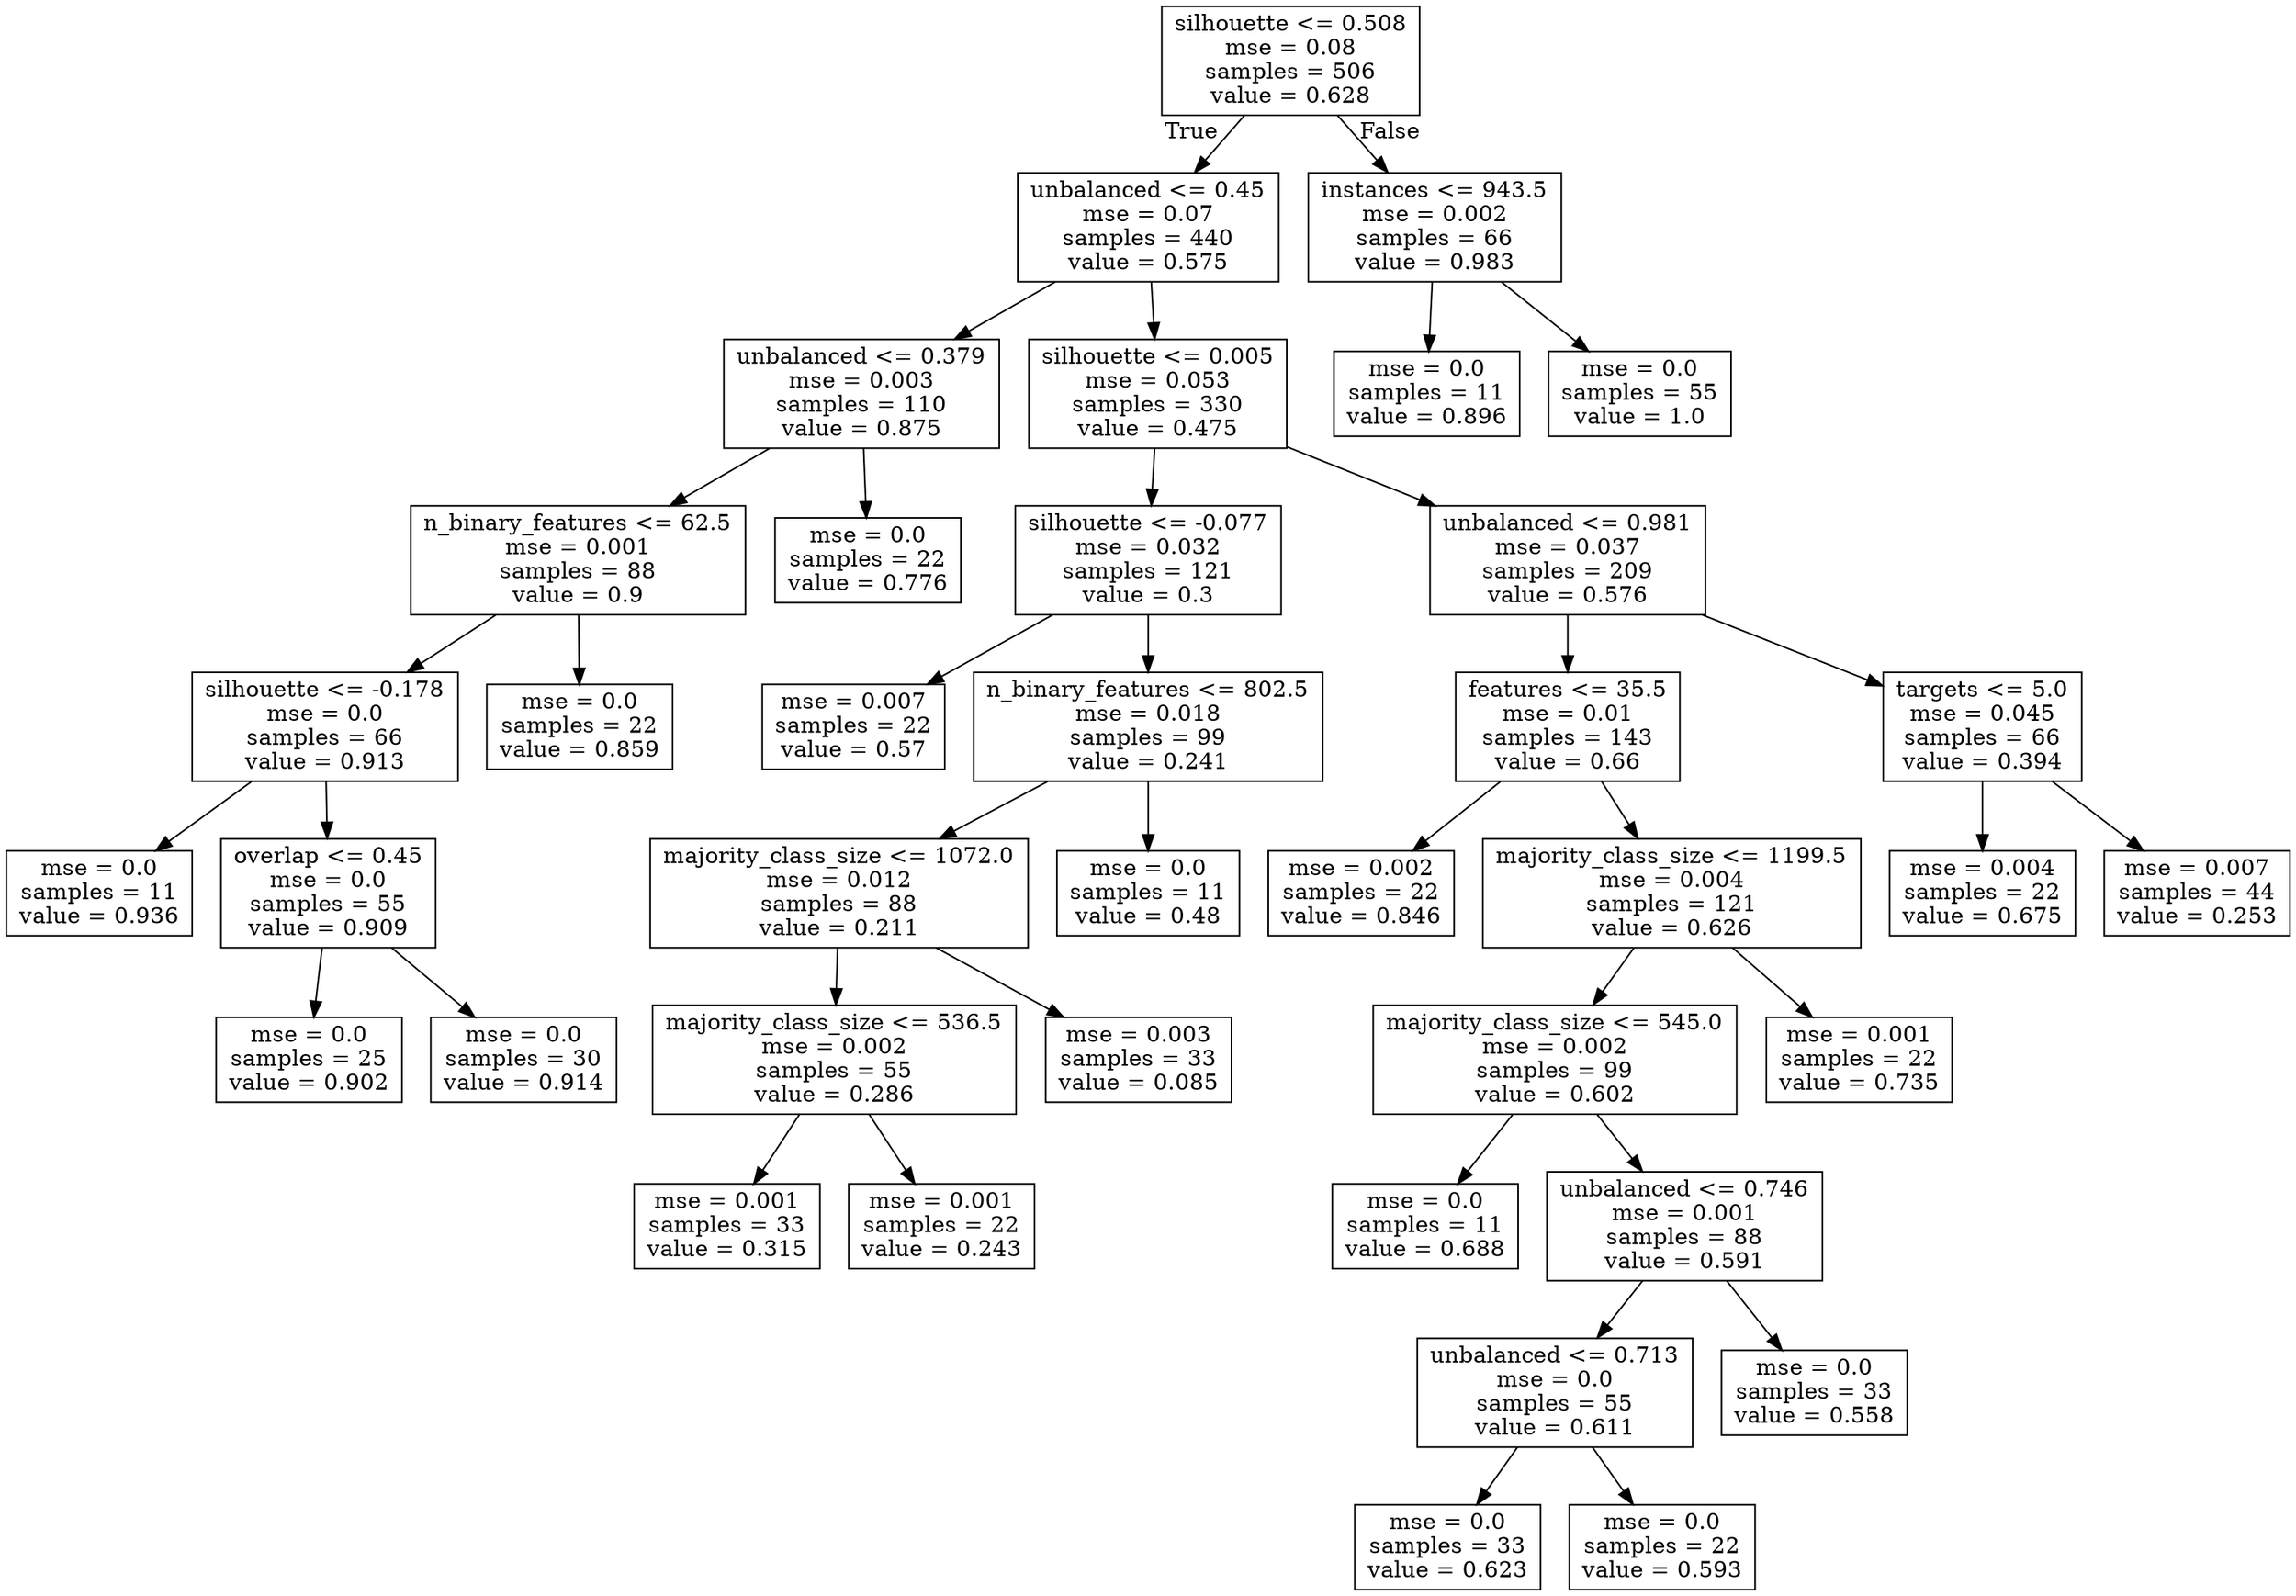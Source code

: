 digraph Tree {
node [shape=box] ;
0 [label="silhouette <= 0.508\nmse = 0.08\nsamples = 506\nvalue = 0.628"] ;
1 [label="unbalanced <= 0.45\nmse = 0.07\nsamples = 440\nvalue = 0.575"] ;
0 -> 1 [labeldistance=2.5, labelangle=45, headlabel="True"] ;
2 [label="unbalanced <= 0.379\nmse = 0.003\nsamples = 110\nvalue = 0.875"] ;
1 -> 2 ;
3 [label="n_binary_features <= 62.5\nmse = 0.001\nsamples = 88\nvalue = 0.9"] ;
2 -> 3 ;
4 [label="silhouette <= -0.178\nmse = 0.0\nsamples = 66\nvalue = 0.913"] ;
3 -> 4 ;
5 [label="mse = 0.0\nsamples = 11\nvalue = 0.936"] ;
4 -> 5 ;
6 [label="overlap <= 0.45\nmse = 0.0\nsamples = 55\nvalue = 0.909"] ;
4 -> 6 ;
7 [label="mse = 0.0\nsamples = 25\nvalue = 0.902"] ;
6 -> 7 ;
8 [label="mse = 0.0\nsamples = 30\nvalue = 0.914"] ;
6 -> 8 ;
9 [label="mse = 0.0\nsamples = 22\nvalue = 0.859"] ;
3 -> 9 ;
10 [label="mse = 0.0\nsamples = 22\nvalue = 0.776"] ;
2 -> 10 ;
11 [label="silhouette <= 0.005\nmse = 0.053\nsamples = 330\nvalue = 0.475"] ;
1 -> 11 ;
12 [label="silhouette <= -0.077\nmse = 0.032\nsamples = 121\nvalue = 0.3"] ;
11 -> 12 ;
13 [label="mse = 0.007\nsamples = 22\nvalue = 0.57"] ;
12 -> 13 ;
14 [label="n_binary_features <= 802.5\nmse = 0.018\nsamples = 99\nvalue = 0.241"] ;
12 -> 14 ;
15 [label="majority_class_size <= 1072.0\nmse = 0.012\nsamples = 88\nvalue = 0.211"] ;
14 -> 15 ;
16 [label="majority_class_size <= 536.5\nmse = 0.002\nsamples = 55\nvalue = 0.286"] ;
15 -> 16 ;
17 [label="mse = 0.001\nsamples = 33\nvalue = 0.315"] ;
16 -> 17 ;
18 [label="mse = 0.001\nsamples = 22\nvalue = 0.243"] ;
16 -> 18 ;
19 [label="mse = 0.003\nsamples = 33\nvalue = 0.085"] ;
15 -> 19 ;
20 [label="mse = 0.0\nsamples = 11\nvalue = 0.48"] ;
14 -> 20 ;
21 [label="unbalanced <= 0.981\nmse = 0.037\nsamples = 209\nvalue = 0.576"] ;
11 -> 21 ;
22 [label="features <= 35.5\nmse = 0.01\nsamples = 143\nvalue = 0.66"] ;
21 -> 22 ;
23 [label="mse = 0.002\nsamples = 22\nvalue = 0.846"] ;
22 -> 23 ;
24 [label="majority_class_size <= 1199.5\nmse = 0.004\nsamples = 121\nvalue = 0.626"] ;
22 -> 24 ;
25 [label="majority_class_size <= 545.0\nmse = 0.002\nsamples = 99\nvalue = 0.602"] ;
24 -> 25 ;
26 [label="mse = 0.0\nsamples = 11\nvalue = 0.688"] ;
25 -> 26 ;
27 [label="unbalanced <= 0.746\nmse = 0.001\nsamples = 88\nvalue = 0.591"] ;
25 -> 27 ;
28 [label="unbalanced <= 0.713\nmse = 0.0\nsamples = 55\nvalue = 0.611"] ;
27 -> 28 ;
29 [label="mse = 0.0\nsamples = 33\nvalue = 0.623"] ;
28 -> 29 ;
30 [label="mse = 0.0\nsamples = 22\nvalue = 0.593"] ;
28 -> 30 ;
31 [label="mse = 0.0\nsamples = 33\nvalue = 0.558"] ;
27 -> 31 ;
32 [label="mse = 0.001\nsamples = 22\nvalue = 0.735"] ;
24 -> 32 ;
33 [label="targets <= 5.0\nmse = 0.045\nsamples = 66\nvalue = 0.394"] ;
21 -> 33 ;
34 [label="mse = 0.004\nsamples = 22\nvalue = 0.675"] ;
33 -> 34 ;
35 [label="mse = 0.007\nsamples = 44\nvalue = 0.253"] ;
33 -> 35 ;
36 [label="instances <= 943.5\nmse = 0.002\nsamples = 66\nvalue = 0.983"] ;
0 -> 36 [labeldistance=2.5, labelangle=-45, headlabel="False"] ;
37 [label="mse = 0.0\nsamples = 11\nvalue = 0.896"] ;
36 -> 37 ;
38 [label="mse = 0.0\nsamples = 55\nvalue = 1.0"] ;
36 -> 38 ;
}